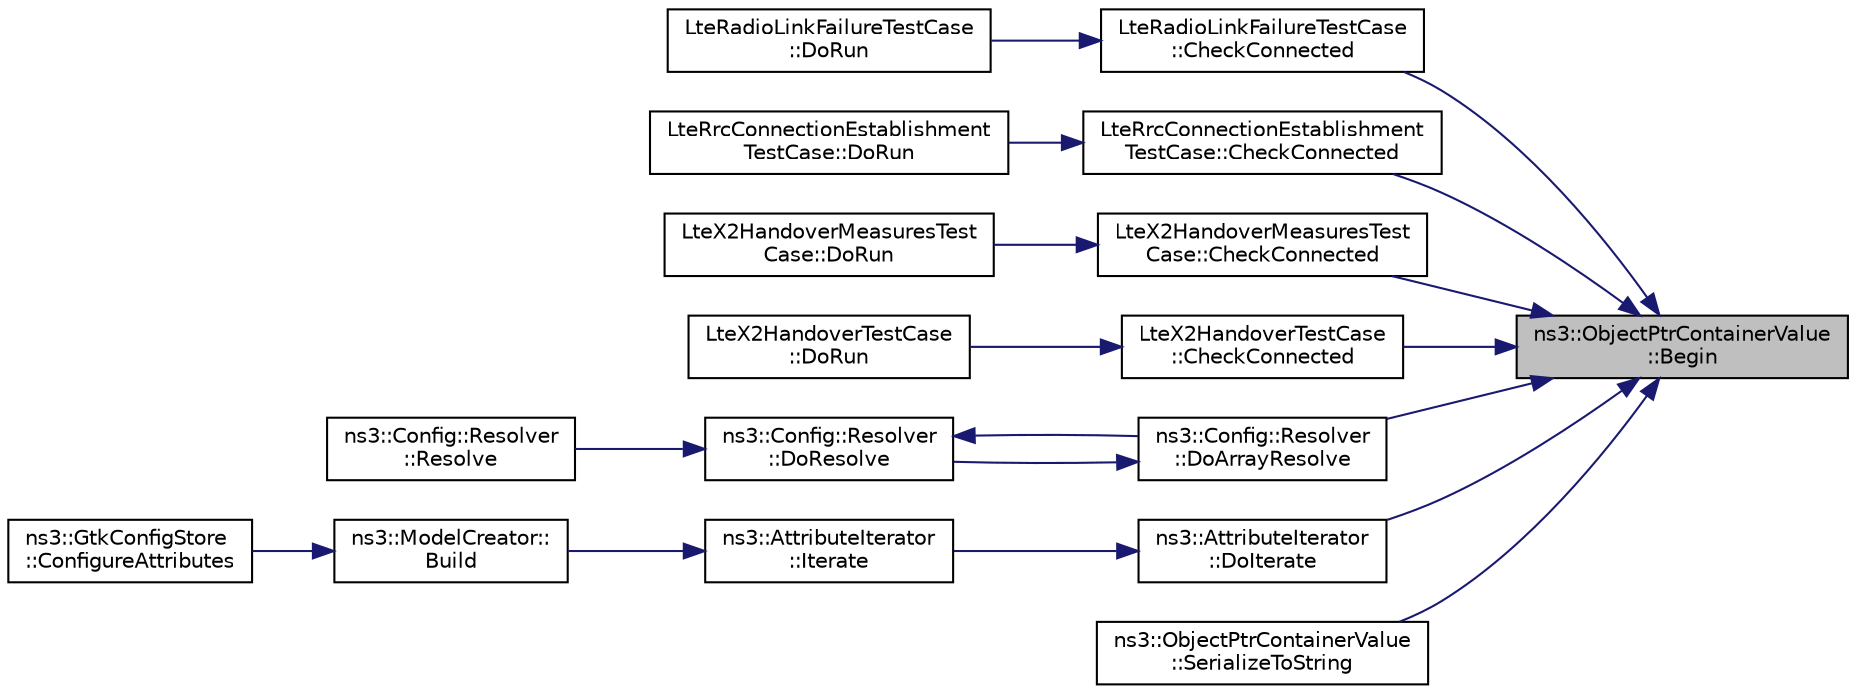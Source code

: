 digraph "ns3::ObjectPtrContainerValue::Begin"
{
 // LATEX_PDF_SIZE
  edge [fontname="Helvetica",fontsize="10",labelfontname="Helvetica",labelfontsize="10"];
  node [fontname="Helvetica",fontsize="10",shape=record];
  rankdir="RL";
  Node1 [label="ns3::ObjectPtrContainerValue\l::Begin",height=0.2,width=0.4,color="black", fillcolor="grey75", style="filled", fontcolor="black",tooltip="Get an iterator to the first Object."];
  Node1 -> Node2 [dir="back",color="midnightblue",fontsize="10",style="solid",fontname="Helvetica"];
  Node2 [label="LteRadioLinkFailureTestCase\l::CheckConnected",height=0.2,width=0.4,color="black", fillcolor="white", style="filled",URL="$class_lte_radio_link_failure_test_case.html#a4aaba81db2f0b1c331c1eeb1e99c6a9f",tooltip="Check connected function."];
  Node2 -> Node3 [dir="back",color="midnightblue",fontsize="10",style="solid",fontname="Helvetica"];
  Node3 [label="LteRadioLinkFailureTestCase\l::DoRun",height=0.2,width=0.4,color="black", fillcolor="white", style="filled",URL="$class_lte_radio_link_failure_test_case.html#ae7e2b1f96fbb5c77477c9b5b5905f347",tooltip="Setup the simulation according to the configuration set by the class constructor, run it,..."];
  Node1 -> Node4 [dir="back",color="midnightblue",fontsize="10",style="solid",fontname="Helvetica"];
  Node4 [label="LteRrcConnectionEstablishment\lTestCase::CheckConnected",height=0.2,width=0.4,color="black", fillcolor="white", style="filled",URL="$class_lte_rrc_connection_establishment_test_case.html#a43216a40683fd19ad571edd9d0e8600c",tooltip="Check connected function."];
  Node4 -> Node5 [dir="back",color="midnightblue",fontsize="10",style="solid",fontname="Helvetica"];
  Node5 [label="LteRrcConnectionEstablishment\lTestCase::DoRun",height=0.2,width=0.4,color="black", fillcolor="white", style="filled",URL="$class_lte_rrc_connection_establishment_test_case.html#a2c32cab9b29852f42c4ad1e7b68068b2",tooltip="Implementation to actually run this TestCase."];
  Node1 -> Node6 [dir="back",color="midnightblue",fontsize="10",style="solid",fontname="Helvetica"];
  Node6 [label="LteX2HandoverMeasuresTest\lCase::CheckConnected",height=0.2,width=0.4,color="black", fillcolor="white", style="filled",URL="$class_lte_x2_handover_measures_test_case.html#afaab3497c199b4440d286d0cb19996f3",tooltip="Check connected function."];
  Node6 -> Node7 [dir="back",color="midnightblue",fontsize="10",style="solid",fontname="Helvetica"];
  Node7 [label="LteX2HandoverMeasuresTest\lCase::DoRun",height=0.2,width=0.4,color="black", fillcolor="white", style="filled",URL="$class_lte_x2_handover_measures_test_case.html#a6aefe1e71df347688687fb5d8dd54104",tooltip="Implementation to actually run this TestCase."];
  Node1 -> Node8 [dir="back",color="midnightblue",fontsize="10",style="solid",fontname="Helvetica"];
  Node8 [label="LteX2HandoverTestCase\l::CheckConnected",height=0.2,width=0.4,color="black", fillcolor="white", style="filled",URL="$class_lte_x2_handover_test_case.html#a60447eff6ec472a1637e479638cc0f83",tooltip="Check connected function."];
  Node8 -> Node9 [dir="back",color="midnightblue",fontsize="10",style="solid",fontname="Helvetica"];
  Node9 [label="LteX2HandoverTestCase\l::DoRun",height=0.2,width=0.4,color="black", fillcolor="white", style="filled",URL="$class_lte_x2_handover_test_case.html#a5d77d6fbe61da649203846d4617b4716",tooltip="Implementation to actually run this TestCase."];
  Node1 -> Node10 [dir="back",color="midnightblue",fontsize="10",style="solid",fontname="Helvetica"];
  Node10 [label="ns3::Config::Resolver\l::DoArrayResolve",height=0.2,width=0.4,color="black", fillcolor="white", style="filled",URL="$classns3_1_1_config_1_1_resolver.html#af77719f6e2e914d5e8f003d5768cb827",tooltip="Parse an index on the Config path."];
  Node10 -> Node11 [dir="back",color="midnightblue",fontsize="10",style="solid",fontname="Helvetica"];
  Node11 [label="ns3::Config::Resolver\l::DoResolve",height=0.2,width=0.4,color="black", fillcolor="white", style="filled",URL="$classns3_1_1_config_1_1_resolver.html#a9a11800bcd8194622703c5cd154ba792",tooltip="Parse the next element in the Config path."];
  Node11 -> Node10 [dir="back",color="midnightblue",fontsize="10",style="solid",fontname="Helvetica"];
  Node11 -> Node12 [dir="back",color="midnightblue",fontsize="10",style="solid",fontname="Helvetica"];
  Node12 [label="ns3::Config::Resolver\l::Resolve",height=0.2,width=0.4,color="black", fillcolor="white", style="filled",URL="$classns3_1_1_config_1_1_resolver.html#a502c28aff17251890b7d2e0ade73847b",tooltip="Parse the stored Config path into an object reference, beginning at the indicated root object."];
  Node1 -> Node13 [dir="back",color="midnightblue",fontsize="10",style="solid",fontname="Helvetica"];
  Node13 [label="ns3::AttributeIterator\l::DoIterate",height=0.2,width=0.4,color="black", fillcolor="white", style="filled",URL="$classns3_1_1_attribute_iterator.html#a01259d50f232e21c9c605547e26b34bb",tooltip="Perform the iteration."];
  Node13 -> Node14 [dir="back",color="midnightblue",fontsize="10",style="solid",fontname="Helvetica"];
  Node14 [label="ns3::AttributeIterator\l::Iterate",height=0.2,width=0.4,color="black", fillcolor="white", style="filled",URL="$classns3_1_1_attribute_iterator.html#a8e7de38f441cc482c2d507e2a4927b8c",tooltip="Start the process of iterating all objects from the root namespace object."];
  Node14 -> Node15 [dir="back",color="midnightblue",fontsize="10",style="solid",fontname="Helvetica"];
  Node15 [label="ns3::ModelCreator::\lBuild",height=0.2,width=0.4,color="black", fillcolor="white", style="filled",URL="$classns3_1_1_model_creator.html#a8103a829286a73b9988d1dfc018c9819",tooltip="Allocate attribute tree."];
  Node15 -> Node16 [dir="back",color="midnightblue",fontsize="10",style="solid",fontname="Helvetica"];
  Node16 [label="ns3::GtkConfigStore\l::ConfigureAttributes",height=0.2,width=0.4,color="black", fillcolor="white", style="filled",URL="$classns3_1_1_gtk_config_store.html#a95d2d8169cd6a9770af48f7cf62d24fb",tooltip="Process attribute values."];
  Node1 -> Node17 [dir="back",color="midnightblue",fontsize="10",style="solid",fontname="Helvetica"];
  Node17 [label="ns3::ObjectPtrContainerValue\l::SerializeToString",height=0.2,width=0.4,color="black", fillcolor="white", style="filled",URL="$classns3_1_1_object_ptr_container_value.html#a063b8505d3bbce5e5ab3790ecc987876",tooltip="Serialize each of the Object pointers to a string."];
}
